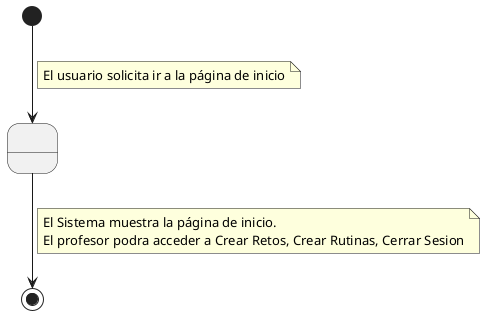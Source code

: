 @startuml
state " " as Estado1

[*] --> Estado1
    note on link
        El usuario solicita ir a la página de inicio
    end note
Estado1 --> [*]
    note on link
        El Sistema muestra la página de inicio.
        El profesor podra acceder a Crear Retos, Crear Rutinas, Cerrar Sesion
    end note
@enduml